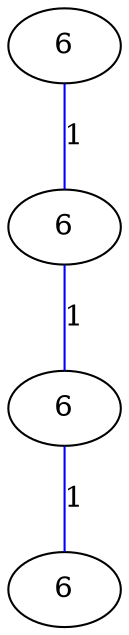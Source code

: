 graph G {
	0 [label="6"];
	1 [label="6"];
	2 [label="6"];
	3 [label="6"];
	0 -- 1 [label="1", color=blue];
	1 -- 2 [label="1", color=blue];
	2 -- 3 [label="1", color=blue];
}